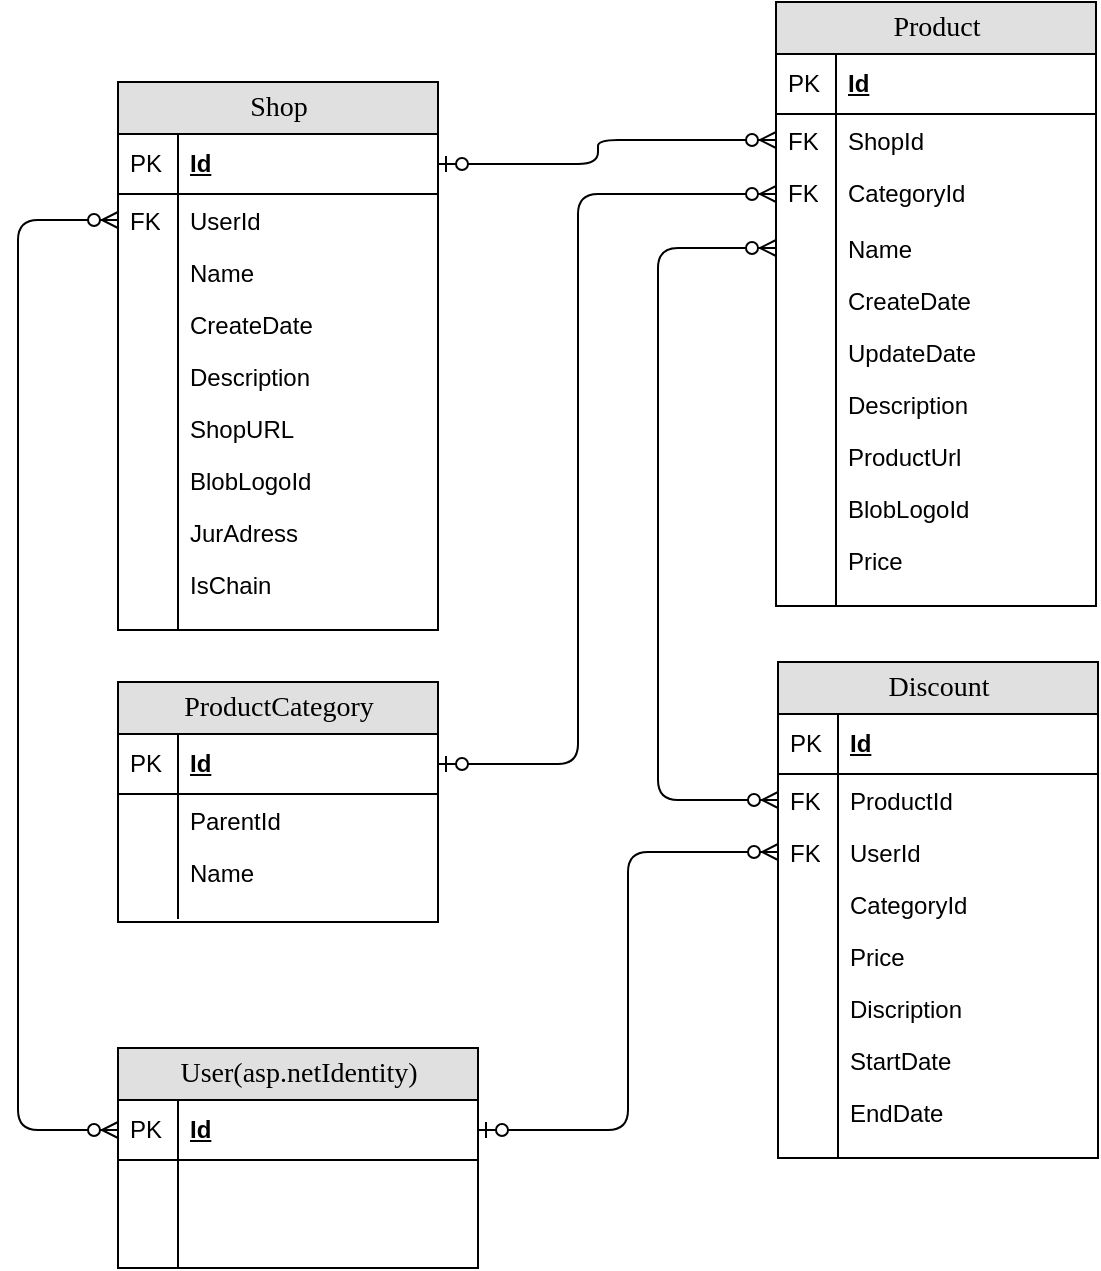 <mxfile version="12.2.0" type="device" pages="1"><diagram name="Page-1" id="e56a1550-8fbb-45ad-956c-1786394a9013"><mxGraphModel dx="1541" dy="693" grid="1" gridSize="10" guides="1" tooltips="1" connect="1" arrows="1" fold="1" page="1" pageScale="1" pageWidth="1100" pageHeight="850" background="#ffffff" math="0" shadow="0"><root><mxCell id="0"/><mxCell id="1" parent="0"/><mxCell id="2e49270ec7c68f3f-30" value="Product" style="swimlane;html=1;fontStyle=0;childLayout=stackLayout;horizontal=1;startSize=26;fillColor=#e0e0e0;horizontalStack=0;resizeParent=1;resizeLast=0;collapsible=1;marginBottom=0;swimlaneFillColor=#ffffff;align=center;rounded=0;shadow=0;comic=0;labelBackgroundColor=none;strokeColor=#000000;strokeWidth=1;fontFamily=Verdana;fontSize=14;fontColor=#000000;" parent="1" vertex="1"><mxGeometry x="469" y="140" width="160" height="302" as="geometry"/></mxCell><mxCell id="2e49270ec7c68f3f-31" value="Id" style="shape=partialRectangle;top=0;left=0;right=0;bottom=1;html=1;align=left;verticalAlign=middle;fillColor=none;spacingLeft=34;spacingRight=4;whiteSpace=wrap;overflow=hidden;rotatable=0;points=[[0,0.5],[1,0.5]];portConstraint=eastwest;dropTarget=0;fontStyle=5;" parent="2e49270ec7c68f3f-30" vertex="1"><mxGeometry y="26" width="160" height="30" as="geometry"/></mxCell><mxCell id="2e49270ec7c68f3f-32" value="PK" style="shape=partialRectangle;top=0;left=0;bottom=0;html=1;fillColor=none;align=left;verticalAlign=middle;spacingLeft=4;spacingRight=4;whiteSpace=wrap;overflow=hidden;rotatable=0;points=[];portConstraint=eastwest;part=1;" parent="2e49270ec7c68f3f-31" vertex="1" connectable="0"><mxGeometry width="30" height="30" as="geometry"/></mxCell><mxCell id="2e49270ec7c68f3f-33" value="ShopId" style="shape=partialRectangle;top=0;left=0;right=0;bottom=0;html=1;align=left;verticalAlign=top;fillColor=none;spacingLeft=34;spacingRight=4;whiteSpace=wrap;overflow=hidden;rotatable=0;points=[[0,0.5],[1,0.5]];portConstraint=eastwest;dropTarget=0;" parent="2e49270ec7c68f3f-30" vertex="1"><mxGeometry y="56" width="160" height="26" as="geometry"/></mxCell><mxCell id="2e49270ec7c68f3f-34" value="FK" style="shape=partialRectangle;top=0;left=0;bottom=0;html=1;fillColor=none;align=left;verticalAlign=top;spacingLeft=4;spacingRight=4;whiteSpace=wrap;overflow=hidden;rotatable=0;points=[];portConstraint=eastwest;part=1;" parent="2e49270ec7c68f3f-33" vertex="1" connectable="0"><mxGeometry width="30" height="26" as="geometry"/></mxCell><mxCell id="2e49270ec7c68f3f-35" value="CategoryId" style="shape=partialRectangle;top=0;left=0;right=0;bottom=0;html=1;align=left;verticalAlign=top;fillColor=none;spacingLeft=34;spacingRight=4;whiteSpace=wrap;overflow=hidden;rotatable=0;points=[[0,0.5],[1,0.5]];portConstraint=eastwest;dropTarget=0;" parent="2e49270ec7c68f3f-30" vertex="1"><mxGeometry y="82" width="160" height="28" as="geometry"/></mxCell><mxCell id="2e49270ec7c68f3f-36" value="FK" style="shape=partialRectangle;top=0;left=0;bottom=0;html=1;fillColor=none;align=left;verticalAlign=top;spacingLeft=4;spacingRight=4;whiteSpace=wrap;overflow=hidden;rotatable=0;points=[];portConstraint=eastwest;part=1;" parent="2e49270ec7c68f3f-35" vertex="1" connectable="0"><mxGeometry width="30" height="28" as="geometry"/></mxCell><mxCell id="2e49270ec7c68f3f-37" value="Name" style="shape=partialRectangle;top=0;left=0;right=0;bottom=0;html=1;align=left;verticalAlign=top;fillColor=none;spacingLeft=34;spacingRight=4;whiteSpace=wrap;overflow=hidden;rotatable=0;points=[[0,0.5],[1,0.5]];portConstraint=eastwest;dropTarget=0;" parent="2e49270ec7c68f3f-30" vertex="1"><mxGeometry y="110" width="160" height="26" as="geometry"/></mxCell><mxCell id="2e49270ec7c68f3f-38" value="" style="shape=partialRectangle;top=0;left=0;bottom=0;html=1;fillColor=none;align=left;verticalAlign=top;spacingLeft=4;spacingRight=4;whiteSpace=wrap;overflow=hidden;rotatable=0;points=[];portConstraint=eastwest;part=1;" parent="2e49270ec7c68f3f-37" vertex="1" connectable="0"><mxGeometry width="30" height="26" as="geometry"/></mxCell><mxCell id="dsNYfy3R9rSOedkhMMGF-1" value="CreateDate" style="shape=partialRectangle;top=0;left=0;right=0;bottom=0;html=1;align=left;verticalAlign=top;fillColor=none;spacingLeft=34;spacingRight=4;whiteSpace=wrap;overflow=hidden;rotatable=0;points=[[0,0.5],[1,0.5]];portConstraint=eastwest;dropTarget=0;" vertex="1" parent="2e49270ec7c68f3f-30"><mxGeometry y="136" width="160" height="26" as="geometry"/></mxCell><mxCell id="dsNYfy3R9rSOedkhMMGF-2" value="" style="shape=partialRectangle;top=0;left=0;bottom=0;html=1;fillColor=none;align=left;verticalAlign=top;spacingLeft=4;spacingRight=4;whiteSpace=wrap;overflow=hidden;rotatable=0;points=[];portConstraint=eastwest;part=1;" vertex="1" connectable="0" parent="dsNYfy3R9rSOedkhMMGF-1"><mxGeometry width="30" height="26" as="geometry"/></mxCell><mxCell id="dsNYfy3R9rSOedkhMMGF-3" value="UpdateDate" style="shape=partialRectangle;top=0;left=0;right=0;bottom=0;html=1;align=left;verticalAlign=top;fillColor=none;spacingLeft=34;spacingRight=4;whiteSpace=wrap;overflow=hidden;rotatable=0;points=[[0,0.5],[1,0.5]];portConstraint=eastwest;dropTarget=0;" vertex="1" parent="2e49270ec7c68f3f-30"><mxGeometry y="162" width="160" height="26" as="geometry"/></mxCell><mxCell id="dsNYfy3R9rSOedkhMMGF-4" value="" style="shape=partialRectangle;top=0;left=0;bottom=0;html=1;fillColor=none;align=left;verticalAlign=top;spacingLeft=4;spacingRight=4;whiteSpace=wrap;overflow=hidden;rotatable=0;points=[];portConstraint=eastwest;part=1;" vertex="1" connectable="0" parent="dsNYfy3R9rSOedkhMMGF-3"><mxGeometry width="30" height="26" as="geometry"/></mxCell><mxCell id="dsNYfy3R9rSOedkhMMGF-5" value="Description" style="shape=partialRectangle;top=0;left=0;right=0;bottom=0;html=1;align=left;verticalAlign=top;fillColor=none;spacingLeft=34;spacingRight=4;whiteSpace=wrap;overflow=hidden;rotatable=0;points=[[0,0.5],[1,0.5]];portConstraint=eastwest;dropTarget=0;" vertex="1" parent="2e49270ec7c68f3f-30"><mxGeometry y="188" width="160" height="26" as="geometry"/></mxCell><mxCell id="dsNYfy3R9rSOedkhMMGF-6" value="" style="shape=partialRectangle;top=0;left=0;bottom=0;html=1;fillColor=none;align=left;verticalAlign=top;spacingLeft=4;spacingRight=4;whiteSpace=wrap;overflow=hidden;rotatable=0;points=[];portConstraint=eastwest;part=1;" vertex="1" connectable="0" parent="dsNYfy3R9rSOedkhMMGF-5"><mxGeometry width="30" height="26" as="geometry"/></mxCell><mxCell id="dsNYfy3R9rSOedkhMMGF-79" value="ProductUrl" style="shape=partialRectangle;top=0;left=0;right=0;bottom=0;html=1;align=left;verticalAlign=top;fillColor=none;spacingLeft=34;spacingRight=4;whiteSpace=wrap;overflow=hidden;rotatable=0;points=[[0,0.5],[1,0.5]];portConstraint=eastwest;dropTarget=0;" vertex="1" parent="2e49270ec7c68f3f-30"><mxGeometry y="214" width="160" height="26" as="geometry"/></mxCell><mxCell id="dsNYfy3R9rSOedkhMMGF-80" value="" style="shape=partialRectangle;top=0;left=0;bottom=0;html=1;fillColor=none;align=left;verticalAlign=top;spacingLeft=4;spacingRight=4;whiteSpace=wrap;overflow=hidden;rotatable=0;points=[];portConstraint=eastwest;part=1;" vertex="1" connectable="0" parent="dsNYfy3R9rSOedkhMMGF-79"><mxGeometry width="30" height="26" as="geometry"/></mxCell><mxCell id="dsNYfy3R9rSOedkhMMGF-81" value="BlobLogoId" style="shape=partialRectangle;top=0;left=0;right=0;bottom=0;html=1;align=left;verticalAlign=top;fillColor=none;spacingLeft=34;spacingRight=4;whiteSpace=wrap;overflow=hidden;rotatable=0;points=[[0,0.5],[1,0.5]];portConstraint=eastwest;dropTarget=0;" vertex="1" parent="2e49270ec7c68f3f-30"><mxGeometry y="240" width="160" height="26" as="geometry"/></mxCell><mxCell id="dsNYfy3R9rSOedkhMMGF-82" value="" style="shape=partialRectangle;top=0;left=0;bottom=0;html=1;fillColor=none;align=left;verticalAlign=top;spacingLeft=4;spacingRight=4;whiteSpace=wrap;overflow=hidden;rotatable=0;points=[];portConstraint=eastwest;part=1;" vertex="1" connectable="0" parent="dsNYfy3R9rSOedkhMMGF-81"><mxGeometry width="30" height="26" as="geometry"/></mxCell><mxCell id="dsNYfy3R9rSOedkhMMGF-114" value="Price" style="shape=partialRectangle;top=0;left=0;right=0;bottom=0;html=1;align=left;verticalAlign=top;fillColor=none;spacingLeft=34;spacingRight=4;whiteSpace=wrap;overflow=hidden;rotatable=0;points=[[0,0.5],[1,0.5]];portConstraint=eastwest;dropTarget=0;" vertex="1" parent="2e49270ec7c68f3f-30"><mxGeometry y="266" width="160" height="26" as="geometry"/></mxCell><mxCell id="dsNYfy3R9rSOedkhMMGF-115" value="" style="shape=partialRectangle;top=0;left=0;bottom=0;html=1;fillColor=none;align=left;verticalAlign=top;spacingLeft=4;spacingRight=4;whiteSpace=wrap;overflow=hidden;rotatable=0;points=[];portConstraint=eastwest;part=1;" vertex="1" connectable="0" parent="dsNYfy3R9rSOedkhMMGF-114"><mxGeometry width="30" height="26" as="geometry"/></mxCell><mxCell id="2e49270ec7c68f3f-39" value="" style="shape=partialRectangle;top=0;left=0;right=0;bottom=0;html=1;align=left;verticalAlign=top;fillColor=none;spacingLeft=34;spacingRight=4;whiteSpace=wrap;overflow=hidden;rotatable=0;points=[[0,0.5],[1,0.5]];portConstraint=eastwest;dropTarget=0;" parent="2e49270ec7c68f3f-30" vertex="1"><mxGeometry y="292" width="160" height="10" as="geometry"/></mxCell><mxCell id="2e49270ec7c68f3f-40" value="" style="shape=partialRectangle;top=0;left=0;bottom=0;html=1;fillColor=none;align=left;verticalAlign=top;spacingLeft=4;spacingRight=4;whiteSpace=wrap;overflow=hidden;rotatable=0;points=[];portConstraint=eastwest;part=1;" parent="2e49270ec7c68f3f-39" vertex="1" connectable="0"><mxGeometry width="30" height="10" as="geometry"/></mxCell><mxCell id="dsNYfy3R9rSOedkhMMGF-7" value="Shop" style="swimlane;html=1;fontStyle=0;childLayout=stackLayout;horizontal=1;startSize=26;fillColor=#e0e0e0;horizontalStack=0;resizeParent=1;resizeLast=0;collapsible=1;marginBottom=0;swimlaneFillColor=#ffffff;align=center;rounded=0;shadow=0;comic=0;labelBackgroundColor=none;strokeColor=#000000;strokeWidth=1;fontFamily=Verdana;fontSize=14;fontColor=#000000;" vertex="1" parent="1"><mxGeometry x="140" y="180" width="160" height="274" as="geometry"/></mxCell><mxCell id="dsNYfy3R9rSOedkhMMGF-8" value="Id" style="shape=partialRectangle;top=0;left=0;right=0;bottom=1;html=1;align=left;verticalAlign=middle;fillColor=none;spacingLeft=34;spacingRight=4;whiteSpace=wrap;overflow=hidden;rotatable=0;points=[[0,0.5],[1,0.5]];portConstraint=eastwest;dropTarget=0;fontStyle=5;" vertex="1" parent="dsNYfy3R9rSOedkhMMGF-7"><mxGeometry y="26" width="160" height="30" as="geometry"/></mxCell><mxCell id="dsNYfy3R9rSOedkhMMGF-9" value="PK" style="shape=partialRectangle;top=0;left=0;bottom=0;html=1;fillColor=none;align=left;verticalAlign=middle;spacingLeft=4;spacingRight=4;whiteSpace=wrap;overflow=hidden;rotatable=0;points=[];portConstraint=eastwest;part=1;" vertex="1" connectable="0" parent="dsNYfy3R9rSOedkhMMGF-8"><mxGeometry width="30" height="30" as="geometry"/></mxCell><mxCell id="dsNYfy3R9rSOedkhMMGF-10" value="UserId" style="shape=partialRectangle;top=0;left=0;right=0;bottom=0;html=1;align=left;verticalAlign=top;fillColor=none;spacingLeft=34;spacingRight=4;whiteSpace=wrap;overflow=hidden;rotatable=0;points=[[0,0.5],[1,0.5]];portConstraint=eastwest;dropTarget=0;" vertex="1" parent="dsNYfy3R9rSOedkhMMGF-7"><mxGeometry y="56" width="160" height="26" as="geometry"/></mxCell><mxCell id="dsNYfy3R9rSOedkhMMGF-11" value="FK" style="shape=partialRectangle;top=0;left=0;bottom=0;html=1;fillColor=none;align=left;verticalAlign=top;spacingLeft=4;spacingRight=4;whiteSpace=wrap;overflow=hidden;rotatable=0;points=[];portConstraint=eastwest;part=1;" vertex="1" connectable="0" parent="dsNYfy3R9rSOedkhMMGF-10"><mxGeometry width="30" height="26" as="geometry"/></mxCell><mxCell id="dsNYfy3R9rSOedkhMMGF-14" value="Name" style="shape=partialRectangle;top=0;left=0;right=0;bottom=0;html=1;align=left;verticalAlign=top;fillColor=none;spacingLeft=34;spacingRight=4;whiteSpace=wrap;overflow=hidden;rotatable=0;points=[[0,0.5],[1,0.5]];portConstraint=eastwest;dropTarget=0;" vertex="1" parent="dsNYfy3R9rSOedkhMMGF-7"><mxGeometry y="82" width="160" height="26" as="geometry"/></mxCell><mxCell id="dsNYfy3R9rSOedkhMMGF-15" value="" style="shape=partialRectangle;top=0;left=0;bottom=0;html=1;fillColor=none;align=left;verticalAlign=top;spacingLeft=4;spacingRight=4;whiteSpace=wrap;overflow=hidden;rotatable=0;points=[];portConstraint=eastwest;part=1;" vertex="1" connectable="0" parent="dsNYfy3R9rSOedkhMMGF-14"><mxGeometry width="30" height="26" as="geometry"/></mxCell><mxCell id="dsNYfy3R9rSOedkhMMGF-16" value="CreateDate" style="shape=partialRectangle;top=0;left=0;right=0;bottom=0;html=1;align=left;verticalAlign=top;fillColor=none;spacingLeft=34;spacingRight=4;whiteSpace=wrap;overflow=hidden;rotatable=0;points=[[0,0.5],[1,0.5]];portConstraint=eastwest;dropTarget=0;" vertex="1" parent="dsNYfy3R9rSOedkhMMGF-7"><mxGeometry y="108" width="160" height="26" as="geometry"/></mxCell><mxCell id="dsNYfy3R9rSOedkhMMGF-17" value="" style="shape=partialRectangle;top=0;left=0;bottom=0;html=1;fillColor=none;align=left;verticalAlign=top;spacingLeft=4;spacingRight=4;whiteSpace=wrap;overflow=hidden;rotatable=0;points=[];portConstraint=eastwest;part=1;" vertex="1" connectable="0" parent="dsNYfy3R9rSOedkhMMGF-16"><mxGeometry width="30" height="26" as="geometry"/></mxCell><mxCell id="dsNYfy3R9rSOedkhMMGF-20" value="Description" style="shape=partialRectangle;top=0;left=0;right=0;bottom=0;html=1;align=left;verticalAlign=top;fillColor=none;spacingLeft=34;spacingRight=4;whiteSpace=wrap;overflow=hidden;rotatable=0;points=[[0,0.5],[1,0.5]];portConstraint=eastwest;dropTarget=0;" vertex="1" parent="dsNYfy3R9rSOedkhMMGF-7"><mxGeometry y="134" width="160" height="26" as="geometry"/></mxCell><mxCell id="dsNYfy3R9rSOedkhMMGF-21" value="" style="shape=partialRectangle;top=0;left=0;bottom=0;html=1;fillColor=none;align=left;verticalAlign=top;spacingLeft=4;spacingRight=4;whiteSpace=wrap;overflow=hidden;rotatable=0;points=[];portConstraint=eastwest;part=1;" vertex="1" connectable="0" parent="dsNYfy3R9rSOedkhMMGF-20"><mxGeometry width="30" height="26" as="geometry"/></mxCell><mxCell id="dsNYfy3R9rSOedkhMMGF-24" value="ShopURL" style="shape=partialRectangle;top=0;left=0;right=0;bottom=0;html=1;align=left;verticalAlign=top;fillColor=none;spacingLeft=34;spacingRight=4;whiteSpace=wrap;overflow=hidden;rotatable=0;points=[[0,0.5],[1,0.5]];portConstraint=eastwest;dropTarget=0;" vertex="1" parent="dsNYfy3R9rSOedkhMMGF-7"><mxGeometry y="160" width="160" height="26" as="geometry"/></mxCell><mxCell id="dsNYfy3R9rSOedkhMMGF-25" value="" style="shape=partialRectangle;top=0;left=0;bottom=0;html=1;fillColor=none;align=left;verticalAlign=top;spacingLeft=4;spacingRight=4;whiteSpace=wrap;overflow=hidden;rotatable=0;points=[];portConstraint=eastwest;part=1;" vertex="1" connectable="0" parent="dsNYfy3R9rSOedkhMMGF-24"><mxGeometry width="30" height="26" as="geometry"/></mxCell><mxCell id="dsNYfy3R9rSOedkhMMGF-26" value="BlobLogoId" style="shape=partialRectangle;top=0;left=0;right=0;bottom=0;html=1;align=left;verticalAlign=top;fillColor=none;spacingLeft=34;spacingRight=4;whiteSpace=wrap;overflow=hidden;rotatable=0;points=[[0,0.5],[1,0.5]];portConstraint=eastwest;dropTarget=0;" vertex="1" parent="dsNYfy3R9rSOedkhMMGF-7"><mxGeometry y="186" width="160" height="26" as="geometry"/></mxCell><mxCell id="dsNYfy3R9rSOedkhMMGF-27" value="" style="shape=partialRectangle;top=0;left=0;bottom=0;html=1;fillColor=none;align=left;verticalAlign=top;spacingLeft=4;spacingRight=4;whiteSpace=wrap;overflow=hidden;rotatable=0;points=[];portConstraint=eastwest;part=1;" vertex="1" connectable="0" parent="dsNYfy3R9rSOedkhMMGF-26"><mxGeometry width="30" height="26" as="geometry"/></mxCell><mxCell id="dsNYfy3R9rSOedkhMMGF-89" value="JurAdress" style="shape=partialRectangle;top=0;left=0;right=0;bottom=0;html=1;align=left;verticalAlign=top;fillColor=none;spacingLeft=34;spacingRight=4;whiteSpace=wrap;overflow=hidden;rotatable=0;points=[[0,0.5],[1,0.5]];portConstraint=eastwest;dropTarget=0;" vertex="1" parent="dsNYfy3R9rSOedkhMMGF-7"><mxGeometry y="212" width="160" height="26" as="geometry"/></mxCell><mxCell id="dsNYfy3R9rSOedkhMMGF-90" value="" style="shape=partialRectangle;top=0;left=0;bottom=0;html=1;fillColor=none;align=left;verticalAlign=top;spacingLeft=4;spacingRight=4;whiteSpace=wrap;overflow=hidden;rotatable=0;points=[];portConstraint=eastwest;part=1;" vertex="1" connectable="0" parent="dsNYfy3R9rSOedkhMMGF-89"><mxGeometry width="30" height="26" as="geometry"/></mxCell><mxCell id="dsNYfy3R9rSOedkhMMGF-91" value="IsChain" style="shape=partialRectangle;top=0;left=0;right=0;bottom=0;html=1;align=left;verticalAlign=top;fillColor=none;spacingLeft=34;spacingRight=4;whiteSpace=wrap;overflow=hidden;rotatable=0;points=[[0,0.5],[1,0.5]];portConstraint=eastwest;dropTarget=0;" vertex="1" parent="dsNYfy3R9rSOedkhMMGF-7"><mxGeometry y="238" width="160" height="26" as="geometry"/></mxCell><mxCell id="dsNYfy3R9rSOedkhMMGF-92" value="" style="shape=partialRectangle;top=0;left=0;bottom=0;html=1;fillColor=none;align=left;verticalAlign=top;spacingLeft=4;spacingRight=4;whiteSpace=wrap;overflow=hidden;rotatable=0;points=[];portConstraint=eastwest;part=1;" vertex="1" connectable="0" parent="dsNYfy3R9rSOedkhMMGF-91"><mxGeometry width="30" height="26" as="geometry"/></mxCell><mxCell id="dsNYfy3R9rSOedkhMMGF-22" value="" style="shape=partialRectangle;top=0;left=0;right=0;bottom=0;html=1;align=left;verticalAlign=top;fillColor=none;spacingLeft=34;spacingRight=4;whiteSpace=wrap;overflow=hidden;rotatable=0;points=[[0,0.5],[1,0.5]];portConstraint=eastwest;dropTarget=0;" vertex="1" parent="dsNYfy3R9rSOedkhMMGF-7"><mxGeometry y="264" width="160" height="10" as="geometry"/></mxCell><mxCell id="dsNYfy3R9rSOedkhMMGF-23" value="" style="shape=partialRectangle;top=0;left=0;bottom=0;html=1;fillColor=none;align=left;verticalAlign=top;spacingLeft=4;spacingRight=4;whiteSpace=wrap;overflow=hidden;rotatable=0;points=[];portConstraint=eastwest;part=1;" vertex="1" connectable="0" parent="dsNYfy3R9rSOedkhMMGF-22"><mxGeometry width="30" height="10" as="geometry"/></mxCell><mxCell id="dsNYfy3R9rSOedkhMMGF-28" value="" style="edgeStyle=elbowEdgeStyle;fontSize=12;html=1;endArrow=ERzeroToMany;startArrow=ERzeroToOne;entryX=0;entryY=0.5;entryDx=0;entryDy=0;exitX=1;exitY=0.5;exitDx=0;exitDy=0;" edge="1" parent="1" source="dsNYfy3R9rSOedkhMMGF-8" target="2e49270ec7c68f3f-33"><mxGeometry width="100" height="100" relative="1" as="geometry"><mxPoint x="335" y="350" as="sourcePoint"/><mxPoint x="435" y="250" as="targetPoint"/><Array as="points"><mxPoint x="380" y="200"/></Array></mxGeometry></mxCell><mxCell id="dsNYfy3R9rSOedkhMMGF-29" value="ProductCategory" style="swimlane;html=1;fontStyle=0;childLayout=stackLayout;horizontal=1;startSize=26;fillColor=#e0e0e0;horizontalStack=0;resizeParent=1;resizeLast=0;collapsible=1;marginBottom=0;swimlaneFillColor=#ffffff;align=center;rounded=0;shadow=0;comic=0;labelBackgroundColor=none;strokeColor=#000000;strokeWidth=1;fontFamily=Verdana;fontSize=14;fontColor=#000000;" vertex="1" parent="1"><mxGeometry x="140" y="480" width="160" height="120" as="geometry"/></mxCell><mxCell id="dsNYfy3R9rSOedkhMMGF-30" value="Id" style="shape=partialRectangle;top=0;left=0;right=0;bottom=1;html=1;align=left;verticalAlign=middle;fillColor=none;spacingLeft=34;spacingRight=4;whiteSpace=wrap;overflow=hidden;rotatable=0;points=[[0,0.5],[1,0.5]];portConstraint=eastwest;dropTarget=0;fontStyle=5;" vertex="1" parent="dsNYfy3R9rSOedkhMMGF-29"><mxGeometry y="26" width="160" height="30" as="geometry"/></mxCell><mxCell id="dsNYfy3R9rSOedkhMMGF-31" value="PK" style="shape=partialRectangle;top=0;left=0;bottom=0;html=1;fillColor=none;align=left;verticalAlign=middle;spacingLeft=4;spacingRight=4;whiteSpace=wrap;overflow=hidden;rotatable=0;points=[];portConstraint=eastwest;part=1;" vertex="1" connectable="0" parent="dsNYfy3R9rSOedkhMMGF-30"><mxGeometry width="30" height="30" as="geometry"/></mxCell><mxCell id="dsNYfy3R9rSOedkhMMGF-32" value="ParentId" style="shape=partialRectangle;top=0;left=0;right=0;bottom=0;html=1;align=left;verticalAlign=top;fillColor=none;spacingLeft=34;spacingRight=4;whiteSpace=wrap;overflow=hidden;rotatable=0;points=[[0,0.5],[1,0.5]];portConstraint=eastwest;dropTarget=0;" vertex="1" parent="dsNYfy3R9rSOedkhMMGF-29"><mxGeometry y="56" width="160" height="26" as="geometry"/></mxCell><mxCell id="dsNYfy3R9rSOedkhMMGF-33" value="" style="shape=partialRectangle;top=0;left=0;bottom=0;html=1;fillColor=none;align=left;verticalAlign=top;spacingLeft=4;spacingRight=4;whiteSpace=wrap;overflow=hidden;rotatable=0;points=[];portConstraint=eastwest;part=1;" vertex="1" connectable="0" parent="dsNYfy3R9rSOedkhMMGF-32"><mxGeometry width="30" height="26" as="geometry"/></mxCell><mxCell id="dsNYfy3R9rSOedkhMMGF-34" value="Name" style="shape=partialRectangle;top=0;left=0;right=0;bottom=0;html=1;align=left;verticalAlign=top;fillColor=none;spacingLeft=34;spacingRight=4;whiteSpace=wrap;overflow=hidden;rotatable=0;points=[[0,0.5],[1,0.5]];portConstraint=eastwest;dropTarget=0;" vertex="1" parent="dsNYfy3R9rSOedkhMMGF-29"><mxGeometry y="82" width="160" height="26" as="geometry"/></mxCell><mxCell id="dsNYfy3R9rSOedkhMMGF-35" value="" style="shape=partialRectangle;top=0;left=0;bottom=0;html=1;fillColor=none;align=left;verticalAlign=top;spacingLeft=4;spacingRight=4;whiteSpace=wrap;overflow=hidden;rotatable=0;points=[];portConstraint=eastwest;part=1;" vertex="1" connectable="0" parent="dsNYfy3R9rSOedkhMMGF-34"><mxGeometry width="30" height="26" as="geometry"/></mxCell><mxCell id="dsNYfy3R9rSOedkhMMGF-44" value="" style="shape=partialRectangle;top=0;left=0;right=0;bottom=0;html=1;align=left;verticalAlign=top;fillColor=none;spacingLeft=34;spacingRight=4;whiteSpace=wrap;overflow=hidden;rotatable=0;points=[[0,0.5],[1,0.5]];portConstraint=eastwest;dropTarget=0;" vertex="1" parent="dsNYfy3R9rSOedkhMMGF-29"><mxGeometry y="108" width="160" height="10" as="geometry"/></mxCell><mxCell id="dsNYfy3R9rSOedkhMMGF-45" value="" style="shape=partialRectangle;top=0;left=0;bottom=0;html=1;fillColor=none;align=left;verticalAlign=top;spacingLeft=4;spacingRight=4;whiteSpace=wrap;overflow=hidden;rotatable=0;points=[];portConstraint=eastwest;part=1;" vertex="1" connectable="0" parent="dsNYfy3R9rSOedkhMMGF-44"><mxGeometry width="30" height="10" as="geometry"/></mxCell><mxCell id="dsNYfy3R9rSOedkhMMGF-47" value="" style="edgeStyle=elbowEdgeStyle;fontSize=12;html=1;endArrow=ERzeroToMany;startArrow=ERzeroToOne;entryX=0;entryY=0.5;entryDx=0;entryDy=0;exitX=1;exitY=0.5;exitDx=0;exitDy=0;" edge="1" parent="1" source="dsNYfy3R9rSOedkhMMGF-30" target="2e49270ec7c68f3f-35"><mxGeometry width="100" height="100" relative="1" as="geometry"><mxPoint x="310" y="231" as="sourcePoint"/><mxPoint x="480" y="258" as="targetPoint"/><Array as="points"><mxPoint x="370" y="370"/></Array></mxGeometry></mxCell><mxCell id="dsNYfy3R9rSOedkhMMGF-48" value="Discount" style="swimlane;html=1;fontStyle=0;childLayout=stackLayout;horizontal=1;startSize=26;fillColor=#e0e0e0;horizontalStack=0;resizeParent=1;resizeLast=0;collapsible=1;marginBottom=0;swimlaneFillColor=#ffffff;align=center;rounded=0;shadow=0;comic=0;labelBackgroundColor=none;strokeColor=#000000;strokeWidth=1;fontFamily=Verdana;fontSize=14;fontColor=#000000;" vertex="1" parent="1"><mxGeometry x="470" y="470" width="160" height="248" as="geometry"/></mxCell><mxCell id="dsNYfy3R9rSOedkhMMGF-49" value="Id" style="shape=partialRectangle;top=0;left=0;right=0;bottom=1;html=1;align=left;verticalAlign=middle;fillColor=none;spacingLeft=34;spacingRight=4;whiteSpace=wrap;overflow=hidden;rotatable=0;points=[[0,0.5],[1,0.5]];portConstraint=eastwest;dropTarget=0;fontStyle=5;" vertex="1" parent="dsNYfy3R9rSOedkhMMGF-48"><mxGeometry y="26" width="160" height="30" as="geometry"/></mxCell><mxCell id="dsNYfy3R9rSOedkhMMGF-50" value="PK" style="shape=partialRectangle;top=0;left=0;bottom=0;html=1;fillColor=none;align=left;verticalAlign=middle;spacingLeft=4;spacingRight=4;whiteSpace=wrap;overflow=hidden;rotatable=0;points=[];portConstraint=eastwest;part=1;" vertex="1" connectable="0" parent="dsNYfy3R9rSOedkhMMGF-49"><mxGeometry width="30" height="30" as="geometry"/></mxCell><mxCell id="dsNYfy3R9rSOedkhMMGF-51" value="ProductId" style="shape=partialRectangle;top=0;left=0;right=0;bottom=0;html=1;align=left;verticalAlign=top;fillColor=none;spacingLeft=34;spacingRight=4;whiteSpace=wrap;overflow=hidden;rotatable=0;points=[[0,0.5],[1,0.5]];portConstraint=eastwest;dropTarget=0;" vertex="1" parent="dsNYfy3R9rSOedkhMMGF-48"><mxGeometry y="56" width="160" height="26" as="geometry"/></mxCell><mxCell id="dsNYfy3R9rSOedkhMMGF-52" value="FK" style="shape=partialRectangle;top=0;left=0;bottom=0;html=1;fillColor=none;align=left;verticalAlign=top;spacingLeft=4;spacingRight=4;whiteSpace=wrap;overflow=hidden;rotatable=0;points=[];portConstraint=eastwest;part=1;" vertex="1" connectable="0" parent="dsNYfy3R9rSOedkhMMGF-51"><mxGeometry width="30" height="26" as="geometry"/></mxCell><mxCell id="dsNYfy3R9rSOedkhMMGF-57" value="UserId" style="shape=partialRectangle;top=0;left=0;right=0;bottom=0;html=1;align=left;verticalAlign=top;fillColor=none;spacingLeft=34;spacingRight=4;whiteSpace=wrap;overflow=hidden;rotatable=0;points=[[0,0.5],[1,0.5]];portConstraint=eastwest;dropTarget=0;" vertex="1" parent="dsNYfy3R9rSOedkhMMGF-48"><mxGeometry y="82" width="160" height="26" as="geometry"/></mxCell><mxCell id="dsNYfy3R9rSOedkhMMGF-58" value="FK" style="shape=partialRectangle;top=0;left=0;bottom=0;html=1;fillColor=none;align=left;verticalAlign=top;spacingLeft=4;spacingRight=4;whiteSpace=wrap;overflow=hidden;rotatable=0;points=[];portConstraint=eastwest;part=1;" vertex="1" connectable="0" parent="dsNYfy3R9rSOedkhMMGF-57"><mxGeometry width="30" height="26" as="geometry"/></mxCell><mxCell id="dsNYfy3R9rSOedkhMMGF-53" value="CategoryId" style="shape=partialRectangle;top=0;left=0;right=0;bottom=0;html=1;align=left;verticalAlign=top;fillColor=none;spacingLeft=34;spacingRight=4;whiteSpace=wrap;overflow=hidden;rotatable=0;points=[[0,0.5],[1,0.5]];portConstraint=eastwest;dropTarget=0;" vertex="1" parent="dsNYfy3R9rSOedkhMMGF-48"><mxGeometry y="108" width="160" height="26" as="geometry"/></mxCell><mxCell id="dsNYfy3R9rSOedkhMMGF-54" value="" style="shape=partialRectangle;top=0;left=0;bottom=0;html=1;fillColor=none;align=left;verticalAlign=top;spacingLeft=4;spacingRight=4;whiteSpace=wrap;overflow=hidden;rotatable=0;points=[];portConstraint=eastwest;part=1;" vertex="1" connectable="0" parent="dsNYfy3R9rSOedkhMMGF-53"><mxGeometry width="30" height="26" as="geometry"/></mxCell><mxCell id="dsNYfy3R9rSOedkhMMGF-59" value="Price" style="shape=partialRectangle;top=0;left=0;right=0;bottom=0;html=1;align=left;verticalAlign=top;fillColor=none;spacingLeft=34;spacingRight=4;whiteSpace=wrap;overflow=hidden;rotatable=0;points=[[0,0.5],[1,0.5]];portConstraint=eastwest;dropTarget=0;" vertex="1" parent="dsNYfy3R9rSOedkhMMGF-48"><mxGeometry y="134" width="160" height="26" as="geometry"/></mxCell><mxCell id="dsNYfy3R9rSOedkhMMGF-60" value="" style="shape=partialRectangle;top=0;left=0;bottom=0;html=1;fillColor=none;align=left;verticalAlign=top;spacingLeft=4;spacingRight=4;whiteSpace=wrap;overflow=hidden;rotatable=0;points=[];portConstraint=eastwest;part=1;" vertex="1" connectable="0" parent="dsNYfy3R9rSOedkhMMGF-59"><mxGeometry width="30" height="26" as="geometry"/></mxCell><mxCell id="dsNYfy3R9rSOedkhMMGF-61" value="Discription" style="shape=partialRectangle;top=0;left=0;right=0;bottom=0;html=1;align=left;verticalAlign=top;fillColor=none;spacingLeft=34;spacingRight=4;whiteSpace=wrap;overflow=hidden;rotatable=0;points=[[0,0.5],[1,0.5]];portConstraint=eastwest;dropTarget=0;" vertex="1" parent="dsNYfy3R9rSOedkhMMGF-48"><mxGeometry y="160" width="160" height="26" as="geometry"/></mxCell><mxCell id="dsNYfy3R9rSOedkhMMGF-62" value="" style="shape=partialRectangle;top=0;left=0;bottom=0;html=1;fillColor=none;align=left;verticalAlign=top;spacingLeft=4;spacingRight=4;whiteSpace=wrap;overflow=hidden;rotatable=0;points=[];portConstraint=eastwest;part=1;" vertex="1" connectable="0" parent="dsNYfy3R9rSOedkhMMGF-61"><mxGeometry width="30" height="26" as="geometry"/></mxCell><mxCell id="dsNYfy3R9rSOedkhMMGF-63" value="StartDate" style="shape=partialRectangle;top=0;left=0;right=0;bottom=0;html=1;align=left;verticalAlign=top;fillColor=none;spacingLeft=34;spacingRight=4;whiteSpace=wrap;overflow=hidden;rotatable=0;points=[[0,0.5],[1,0.5]];portConstraint=eastwest;dropTarget=0;" vertex="1" parent="dsNYfy3R9rSOedkhMMGF-48"><mxGeometry y="186" width="160" height="26" as="geometry"/></mxCell><mxCell id="dsNYfy3R9rSOedkhMMGF-64" value="" style="shape=partialRectangle;top=0;left=0;bottom=0;html=1;fillColor=none;align=left;verticalAlign=top;spacingLeft=4;spacingRight=4;whiteSpace=wrap;overflow=hidden;rotatable=0;points=[];portConstraint=eastwest;part=1;" vertex="1" connectable="0" parent="dsNYfy3R9rSOedkhMMGF-63"><mxGeometry width="30" height="26" as="geometry"/></mxCell><mxCell id="dsNYfy3R9rSOedkhMMGF-65" value="EndDate" style="shape=partialRectangle;top=0;left=0;right=0;bottom=0;html=1;align=left;verticalAlign=top;fillColor=none;spacingLeft=34;spacingRight=4;whiteSpace=wrap;overflow=hidden;rotatable=0;points=[[0,0.5],[1,0.5]];portConstraint=eastwest;dropTarget=0;" vertex="1" parent="dsNYfy3R9rSOedkhMMGF-48"><mxGeometry y="212" width="160" height="26" as="geometry"/></mxCell><mxCell id="dsNYfy3R9rSOedkhMMGF-66" value="" style="shape=partialRectangle;top=0;left=0;bottom=0;html=1;fillColor=none;align=left;verticalAlign=top;spacingLeft=4;spacingRight=4;whiteSpace=wrap;overflow=hidden;rotatable=0;points=[];portConstraint=eastwest;part=1;" vertex="1" connectable="0" parent="dsNYfy3R9rSOedkhMMGF-65"><mxGeometry width="30" height="26" as="geometry"/></mxCell><mxCell id="dsNYfy3R9rSOedkhMMGF-55" value="" style="shape=partialRectangle;top=0;left=0;right=0;bottom=0;html=1;align=left;verticalAlign=top;fillColor=none;spacingLeft=34;spacingRight=4;whiteSpace=wrap;overflow=hidden;rotatable=0;points=[[0,0.5],[1,0.5]];portConstraint=eastwest;dropTarget=0;" vertex="1" parent="dsNYfy3R9rSOedkhMMGF-48"><mxGeometry y="238" width="160" height="10" as="geometry"/></mxCell><mxCell id="dsNYfy3R9rSOedkhMMGF-56" value="" style="shape=partialRectangle;top=0;left=0;bottom=0;html=1;fillColor=none;align=left;verticalAlign=top;spacingLeft=4;spacingRight=4;whiteSpace=wrap;overflow=hidden;rotatable=0;points=[];portConstraint=eastwest;part=1;" vertex="1" connectable="0" parent="dsNYfy3R9rSOedkhMMGF-55"><mxGeometry width="30" height="10" as="geometry"/></mxCell><mxCell id="dsNYfy3R9rSOedkhMMGF-68" value="User(asp.netIdentity)" style="swimlane;html=1;fontStyle=0;childLayout=stackLayout;horizontal=1;startSize=26;fillColor=#e0e0e0;horizontalStack=0;resizeParent=1;resizeLast=0;collapsible=1;marginBottom=0;swimlaneFillColor=#ffffff;align=center;rounded=0;shadow=0;comic=0;labelBackgroundColor=none;strokeColor=#000000;strokeWidth=1;fontFamily=Verdana;fontSize=14;fontColor=#000000;" vertex="1" parent="1"><mxGeometry x="140" y="663" width="180" height="110" as="geometry"/></mxCell><mxCell id="dsNYfy3R9rSOedkhMMGF-69" value="Id" style="shape=partialRectangle;top=0;left=0;right=0;bottom=1;html=1;align=left;verticalAlign=middle;fillColor=none;spacingLeft=34;spacingRight=4;whiteSpace=wrap;overflow=hidden;rotatable=0;points=[[0,0.5],[1,0.5]];portConstraint=eastwest;dropTarget=0;fontStyle=5;" vertex="1" parent="dsNYfy3R9rSOedkhMMGF-68"><mxGeometry y="26" width="180" height="30" as="geometry"/></mxCell><mxCell id="dsNYfy3R9rSOedkhMMGF-70" value="PK" style="shape=partialRectangle;top=0;left=0;bottom=0;html=1;fillColor=none;align=left;verticalAlign=middle;spacingLeft=4;spacingRight=4;whiteSpace=wrap;overflow=hidden;rotatable=0;points=[];portConstraint=eastwest;part=1;" vertex="1" connectable="0" parent="dsNYfy3R9rSOedkhMMGF-69"><mxGeometry width="30" height="30" as="geometry"/></mxCell><mxCell id="dsNYfy3R9rSOedkhMMGF-75" value="" style="shape=partialRectangle;top=0;left=0;right=0;bottom=0;html=1;align=left;verticalAlign=top;fillColor=none;spacingLeft=34;spacingRight=4;whiteSpace=wrap;overflow=hidden;rotatable=0;points=[[0,0.5],[1,0.5]];portConstraint=eastwest;dropTarget=0;" vertex="1" parent="dsNYfy3R9rSOedkhMMGF-68"><mxGeometry y="56" width="180" height="54" as="geometry"/></mxCell><mxCell id="dsNYfy3R9rSOedkhMMGF-76" value="" style="shape=partialRectangle;top=0;left=0;bottom=0;html=1;fillColor=none;align=left;verticalAlign=top;spacingLeft=4;spacingRight=4;whiteSpace=wrap;overflow=hidden;rotatable=0;points=[];portConstraint=eastwest;part=1;" vertex="1" connectable="0" parent="dsNYfy3R9rSOedkhMMGF-75"><mxGeometry width="30" height="54" as="geometry"/></mxCell><mxCell id="dsNYfy3R9rSOedkhMMGF-78" value="" style="edgeStyle=elbowEdgeStyle;fontSize=12;html=1;endArrow=ERzeroToMany;endFill=1;startArrow=ERzeroToMany;entryX=0;entryY=0.5;entryDx=0;entryDy=0;exitX=0;exitY=0.5;exitDx=0;exitDy=0;" edge="1" parent="1" source="2e49270ec7c68f3f-37" target="dsNYfy3R9rSOedkhMMGF-51"><mxGeometry width="100" height="100" relative="1" as="geometry"><mxPoint x="420" y="340" as="sourcePoint"/><mxPoint x="240" y="690" as="targetPoint"/><Array as="points"><mxPoint x="410" y="396"/></Array></mxGeometry></mxCell><mxCell id="dsNYfy3R9rSOedkhMMGF-83" value="" style="edgeStyle=elbowEdgeStyle;fontSize=12;html=1;endArrow=ERzeroToMany;endFill=1;startArrow=ERzeroToMany;entryX=0;entryY=0.5;entryDx=0;entryDy=0;exitX=0;exitY=0.5;exitDx=0;exitDy=0;" edge="1" parent="1" source="dsNYfy3R9rSOedkhMMGF-10" target="dsNYfy3R9rSOedkhMMGF-69"><mxGeometry width="100" height="100" relative="1" as="geometry"><mxPoint x="480" y="312" as="sourcePoint"/><mxPoint x="480" y="549" as="targetPoint"/><Array as="points"><mxPoint x="90" y="440"/></Array></mxGeometry></mxCell><mxCell id="dsNYfy3R9rSOedkhMMGF-84" value="" style="edgeStyle=elbowEdgeStyle;fontSize=12;html=1;endArrow=ERzeroToMany;startArrow=ERzeroToOne;entryX=0;entryY=0.5;entryDx=0;entryDy=0;" edge="1" parent="1" source="dsNYfy3R9rSOedkhMMGF-69" target="dsNYfy3R9rSOedkhMMGF-57"><mxGeometry width="100" height="100" relative="1" as="geometry"><mxPoint x="310" y="471" as="sourcePoint"/><mxPoint x="480" y="285" as="targetPoint"/></mxGeometry></mxCell></root></mxGraphModel></diagram></mxfile>